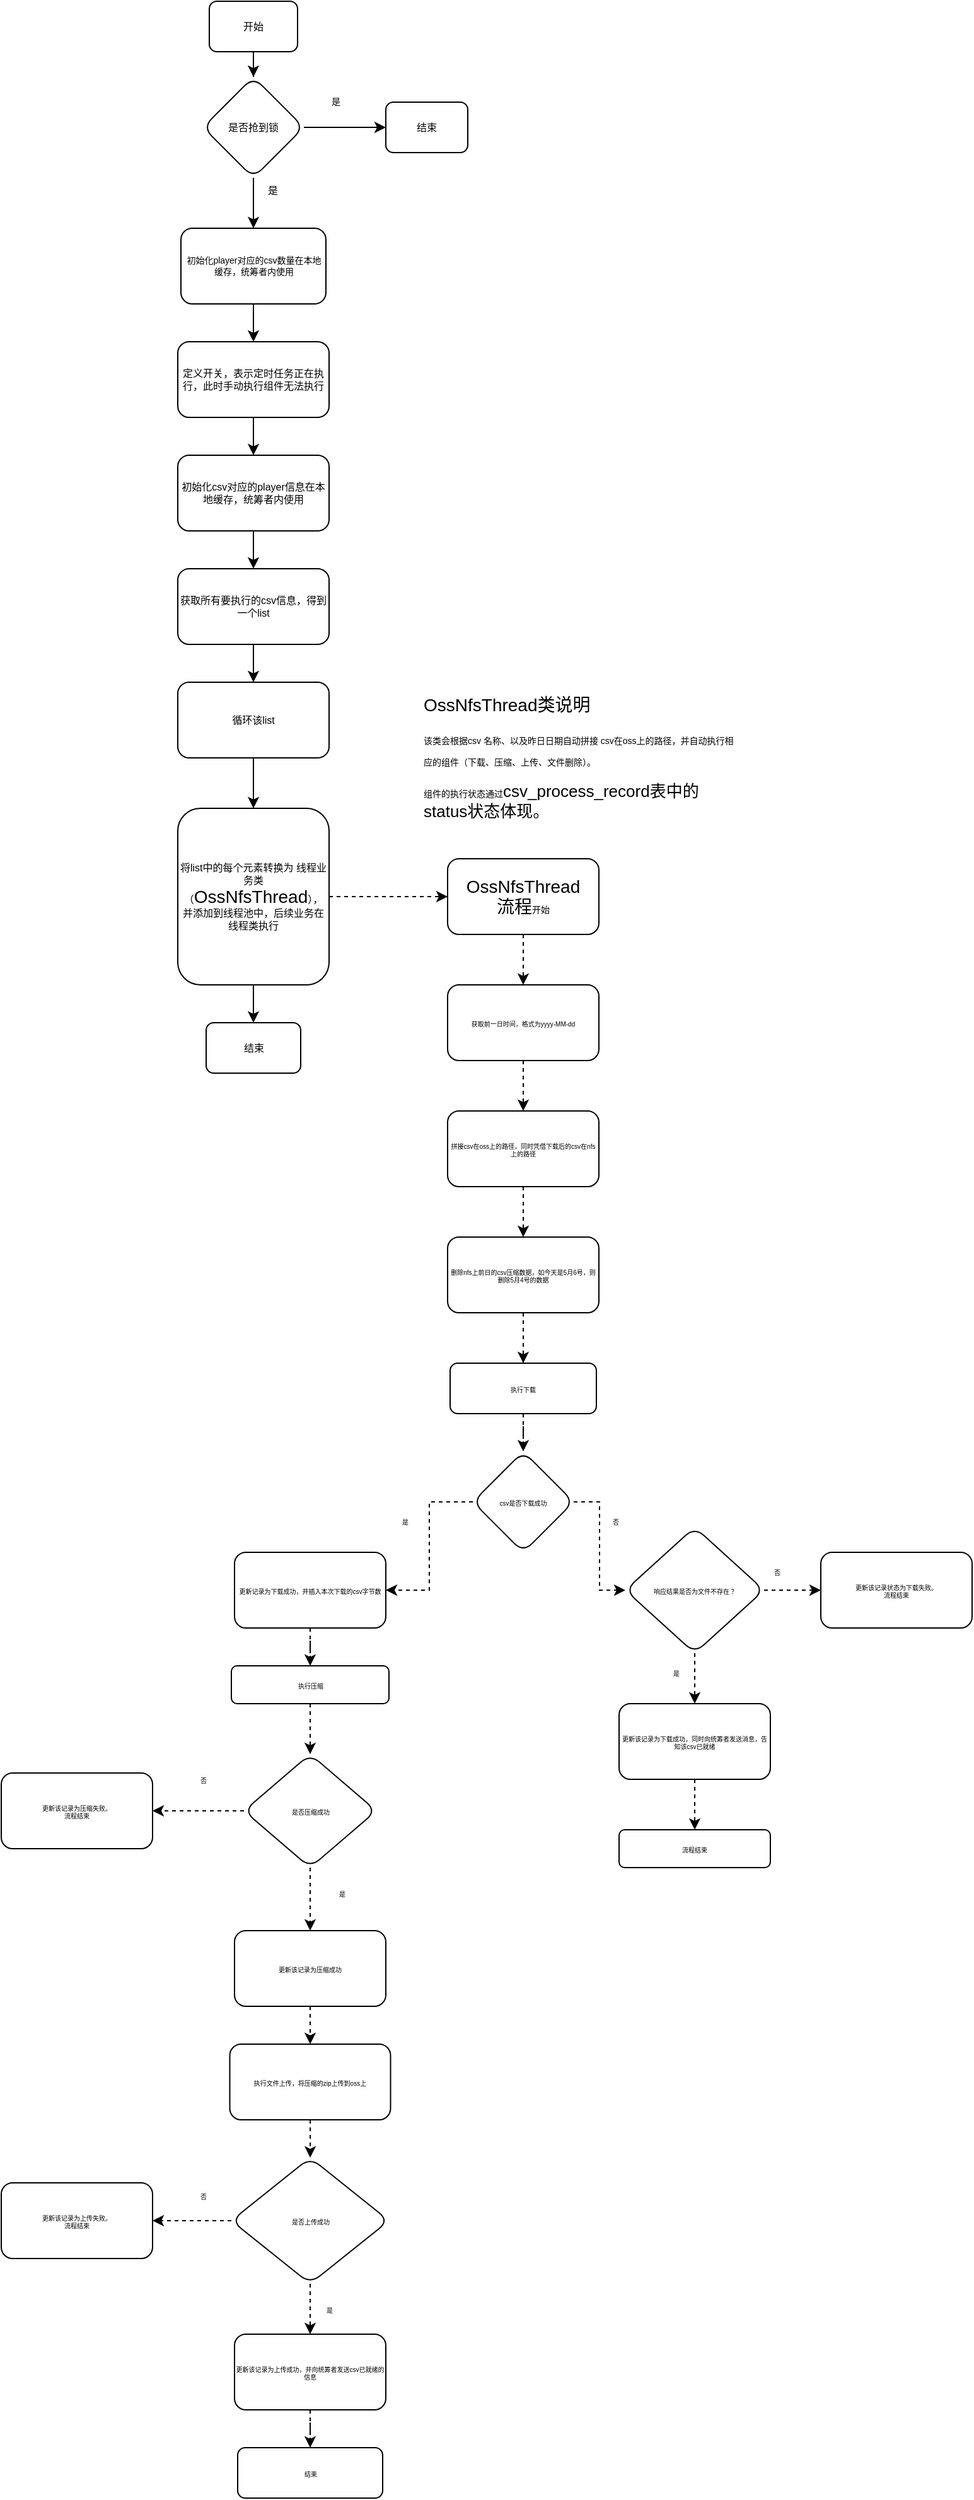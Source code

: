 <mxfile version="16.5.3" type="github">
  <diagram id="C5RBs43oDa-KdzZeNtuy" name="Page-1">
    <mxGraphModel dx="1847" dy="616" grid="1" gridSize="10" guides="1" tooltips="1" connect="1" arrows="1" fold="1" page="1" pageScale="1" pageWidth="827" pageHeight="1169" math="0" shadow="0">
      <root>
        <mxCell id="WIyWlLk6GJQsqaUBKTNV-0" />
        <mxCell id="WIyWlLk6GJQsqaUBKTNV-1" parent="WIyWlLk6GJQsqaUBKTNV-0" />
        <mxCell id="9ICDOCjzjDNLYAUlCZeT-4" value="" style="edgeStyle=orthogonalEdgeStyle;rounded=0;orthogonalLoop=1;jettySize=auto;html=1;fontSize=8;" edge="1" parent="WIyWlLk6GJQsqaUBKTNV-1" source="9ICDOCjzjDNLYAUlCZeT-0" target="9ICDOCjzjDNLYAUlCZeT-3">
          <mxGeometry relative="1" as="geometry" />
        </mxCell>
        <mxCell id="9ICDOCjzjDNLYAUlCZeT-0" value="开始" style="rounded=1;whiteSpace=wrap;html=1;fontSize=8;" vertex="1" parent="WIyWlLk6GJQsqaUBKTNV-1">
          <mxGeometry x="105" y="80" width="70" height="40" as="geometry" />
        </mxCell>
        <mxCell id="9ICDOCjzjDNLYAUlCZeT-9" value="" style="edgeStyle=orthogonalEdgeStyle;rounded=0;orthogonalLoop=1;jettySize=auto;html=1;fontSize=8;" edge="1" parent="WIyWlLk6GJQsqaUBKTNV-1" source="9ICDOCjzjDNLYAUlCZeT-3" target="9ICDOCjzjDNLYAUlCZeT-8">
          <mxGeometry relative="1" as="geometry" />
        </mxCell>
        <mxCell id="9ICDOCjzjDNLYAUlCZeT-17" value="" style="edgeStyle=orthogonalEdgeStyle;rounded=0;orthogonalLoop=1;jettySize=auto;html=1;fontSize=7;" edge="1" parent="WIyWlLk6GJQsqaUBKTNV-1" source="9ICDOCjzjDNLYAUlCZeT-3" target="9ICDOCjzjDNLYAUlCZeT-16">
          <mxGeometry relative="1" as="geometry" />
        </mxCell>
        <mxCell id="9ICDOCjzjDNLYAUlCZeT-3" value="是否抢到锁" style="rhombus;whiteSpace=wrap;html=1;rounded=1;fontSize=8;" vertex="1" parent="WIyWlLk6GJQsqaUBKTNV-1">
          <mxGeometry x="100" y="140" width="80" height="80" as="geometry" />
        </mxCell>
        <mxCell id="9ICDOCjzjDNLYAUlCZeT-12" value="" style="edgeStyle=orthogonalEdgeStyle;rounded=0;orthogonalLoop=1;jettySize=auto;html=1;fontSize=8;" edge="1" parent="WIyWlLk6GJQsqaUBKTNV-1" source="9ICDOCjzjDNLYAUlCZeT-8" target="9ICDOCjzjDNLYAUlCZeT-11">
          <mxGeometry relative="1" as="geometry" />
        </mxCell>
        <mxCell id="9ICDOCjzjDNLYAUlCZeT-8" value="初始化player对应的csv数量在本地缓存，统筹者内使用" style="whiteSpace=wrap;html=1;rounded=1;fontSize=7;" vertex="1" parent="WIyWlLk6GJQsqaUBKTNV-1">
          <mxGeometry x="82.5" y="260" width="115" height="60" as="geometry" />
        </mxCell>
        <mxCell id="9ICDOCjzjDNLYAUlCZeT-10" value="是" style="text;html=1;align=center;verticalAlign=middle;resizable=0;points=[];autosize=1;strokeColor=none;fillColor=none;fontSize=8;" vertex="1" parent="WIyWlLk6GJQsqaUBKTNV-1">
          <mxGeometry x="140" y="220" width="30" height="20" as="geometry" />
        </mxCell>
        <mxCell id="9ICDOCjzjDNLYAUlCZeT-14" value="" style="edgeStyle=orthogonalEdgeStyle;rounded=0;orthogonalLoop=1;jettySize=auto;html=1;fontSize=8;" edge="1" parent="WIyWlLk6GJQsqaUBKTNV-1" source="9ICDOCjzjDNLYAUlCZeT-11" target="9ICDOCjzjDNLYAUlCZeT-13">
          <mxGeometry relative="1" as="geometry" />
        </mxCell>
        <mxCell id="9ICDOCjzjDNLYAUlCZeT-11" value="定义开关，表示定时任务正在执行，此时手动执行组件无法执行" style="whiteSpace=wrap;html=1;rounded=1;fontSize=8;" vertex="1" parent="WIyWlLk6GJQsqaUBKTNV-1">
          <mxGeometry x="80" y="350" width="120" height="60" as="geometry" />
        </mxCell>
        <mxCell id="9ICDOCjzjDNLYAUlCZeT-20" value="" style="edgeStyle=orthogonalEdgeStyle;rounded=0;orthogonalLoop=1;jettySize=auto;html=1;fontSize=7;" edge="1" parent="WIyWlLk6GJQsqaUBKTNV-1" source="9ICDOCjzjDNLYAUlCZeT-13" target="9ICDOCjzjDNLYAUlCZeT-19">
          <mxGeometry relative="1" as="geometry" />
        </mxCell>
        <mxCell id="9ICDOCjzjDNLYAUlCZeT-13" value="&lt;span style=&quot;font-size: 8px;&quot;&gt;初始化csv对应的player信息在本地缓存，统筹者内使用&lt;/span&gt;" style="whiteSpace=wrap;html=1;rounded=1;fontSize=8;" vertex="1" parent="WIyWlLk6GJQsqaUBKTNV-1">
          <mxGeometry x="80" y="440" width="120" height="60" as="geometry" />
        </mxCell>
        <mxCell id="9ICDOCjzjDNLYAUlCZeT-16" value="结束" style="whiteSpace=wrap;html=1;fontSize=8;rounded=1;" vertex="1" parent="WIyWlLk6GJQsqaUBKTNV-1">
          <mxGeometry x="245" y="160" width="65" height="40" as="geometry" />
        </mxCell>
        <mxCell id="9ICDOCjzjDNLYAUlCZeT-18" value="是" style="text;html=1;align=center;verticalAlign=middle;resizable=0;points=[];autosize=1;strokeColor=none;fillColor=none;fontSize=7;" vertex="1" parent="WIyWlLk6GJQsqaUBKTNV-1">
          <mxGeometry x="190" y="155" width="30" height="10" as="geometry" />
        </mxCell>
        <mxCell id="9ICDOCjzjDNLYAUlCZeT-23" value="" style="edgeStyle=orthogonalEdgeStyle;rounded=0;orthogonalLoop=1;jettySize=auto;html=1;fontSize=7;" edge="1" parent="WIyWlLk6GJQsqaUBKTNV-1" source="9ICDOCjzjDNLYAUlCZeT-19" target="9ICDOCjzjDNLYAUlCZeT-22">
          <mxGeometry relative="1" as="geometry" />
        </mxCell>
        <mxCell id="9ICDOCjzjDNLYAUlCZeT-19" value="获取所有要执行的csv信息，得到一个list" style="whiteSpace=wrap;html=1;fontSize=8;rounded=1;" vertex="1" parent="WIyWlLk6GJQsqaUBKTNV-1">
          <mxGeometry x="80" y="530" width="120" height="60" as="geometry" />
        </mxCell>
        <mxCell id="9ICDOCjzjDNLYAUlCZeT-29" value="" style="edgeStyle=orthogonalEdgeStyle;rounded=0;orthogonalLoop=1;jettySize=auto;html=1;fontSize=7;" edge="1" parent="WIyWlLk6GJQsqaUBKTNV-1" source="9ICDOCjzjDNLYAUlCZeT-22" target="9ICDOCjzjDNLYAUlCZeT-28">
          <mxGeometry relative="1" as="geometry" />
        </mxCell>
        <mxCell id="9ICDOCjzjDNLYAUlCZeT-22" value="循环该list" style="whiteSpace=wrap;html=1;fontSize=8;rounded=1;" vertex="1" parent="WIyWlLk6GJQsqaUBKTNV-1">
          <mxGeometry x="80" y="620" width="120" height="60" as="geometry" />
        </mxCell>
        <mxCell id="9ICDOCjzjDNLYAUlCZeT-31" value="" style="edgeStyle=orthogonalEdgeStyle;rounded=0;orthogonalLoop=1;jettySize=auto;html=1;fontSize=7;" edge="1" parent="WIyWlLk6GJQsqaUBKTNV-1" source="9ICDOCjzjDNLYAUlCZeT-28" target="9ICDOCjzjDNLYAUlCZeT-30">
          <mxGeometry relative="1" as="geometry" />
        </mxCell>
        <mxCell id="9ICDOCjzjDNLYAUlCZeT-35" style="edgeStyle=orthogonalEdgeStyle;rounded=0;orthogonalLoop=1;jettySize=auto;html=1;exitX=1;exitY=0.5;exitDx=0;exitDy=0;entryX=0;entryY=0.5;entryDx=0;entryDy=0;fontSize=7;dashed=1;" edge="1" parent="WIyWlLk6GJQsqaUBKTNV-1" source="9ICDOCjzjDNLYAUlCZeT-28" target="9ICDOCjzjDNLYAUlCZeT-34">
          <mxGeometry relative="1" as="geometry" />
        </mxCell>
        <mxCell id="9ICDOCjzjDNLYAUlCZeT-28" value="将list中的每个元素转换为 线程业务类（&lt;span style=&quot;background-color: rgb(255 , 255 , 255) ; font-size: 10.5pt&quot;&gt;OssNfsThread&lt;/span&gt;&lt;span&gt;），并添加到线程池中，后续业务在线程类执行&lt;/span&gt;" style="whiteSpace=wrap;html=1;fontSize=8;rounded=1;" vertex="1" parent="WIyWlLk6GJQsqaUBKTNV-1">
          <mxGeometry x="80" y="720" width="120" height="140" as="geometry" />
        </mxCell>
        <mxCell id="9ICDOCjzjDNLYAUlCZeT-30" value="结束" style="whiteSpace=wrap;html=1;fontSize=8;rounded=1;" vertex="1" parent="WIyWlLk6GJQsqaUBKTNV-1">
          <mxGeometry x="102.5" y="890" width="75" height="40" as="geometry" />
        </mxCell>
        <mxCell id="9ICDOCjzjDNLYAUlCZeT-39" value="" style="edgeStyle=orthogonalEdgeStyle;rounded=0;orthogonalLoop=1;jettySize=auto;html=1;dashed=1;fontSize=13;fontColor=#000000;" edge="1" parent="WIyWlLk6GJQsqaUBKTNV-1" source="9ICDOCjzjDNLYAUlCZeT-34" target="9ICDOCjzjDNLYAUlCZeT-38">
          <mxGeometry relative="1" as="geometry" />
        </mxCell>
        <mxCell id="9ICDOCjzjDNLYAUlCZeT-34" value="&lt;span style=&quot;background-color: rgb(255 , 255 , 255) ; font-size: 10.5pt&quot;&gt;OssNfsThread&lt;br&gt;&lt;/span&gt;&lt;font face=&quot;宋体&quot;&gt;&lt;span style=&quot;font-size: 14px ; background-color: rgb(255 , 255 , 255)&quot;&gt;流程&lt;/span&gt;&lt;/font&gt;开始" style="rounded=1;whiteSpace=wrap;html=1;fontSize=7;" vertex="1" parent="WIyWlLk6GJQsqaUBKTNV-1">
          <mxGeometry x="294" y="760" width="120" height="60" as="geometry" />
        </mxCell>
        <mxCell id="9ICDOCjzjDNLYAUlCZeT-37" value="&lt;span style=&quot;font-size: 14px ; text-align: center ; background-color: rgb(255 , 255 , 255)&quot;&gt;OssNfsThread类说明&lt;/span&gt;&lt;h1&gt;&lt;span style=&quot;font-size: 7px ; font-weight: 400&quot;&gt;该类会根据csv 名称、以及昨日日期自动拼接 csv在oss上的路径，并自动执行相应的组件（下载、压缩、上传、文件删除）。&lt;/span&gt;&lt;/h1&gt;&lt;div&gt;组件的执行状态通过&lt;span style=&quot;background-color: rgb(255 , 255 , 255)&quot;&gt;&lt;font style=&quot;font-size: 13px&quot;&gt;csv_process_record表中的status状态体现。&lt;/font&gt;&lt;/span&gt;&lt;/div&gt;" style="text;html=1;strokeColor=none;fillColor=none;spacing=5;spacingTop=-20;whiteSpace=wrap;overflow=hidden;rounded=0;fontSize=7;" vertex="1" parent="WIyWlLk6GJQsqaUBKTNV-1">
          <mxGeometry x="270" y="640" width="260" height="170" as="geometry" />
        </mxCell>
        <mxCell id="9ICDOCjzjDNLYAUlCZeT-41" value="" style="edgeStyle=orthogonalEdgeStyle;rounded=0;orthogonalLoop=1;jettySize=auto;html=1;dashed=1;fontSize=5;fontColor=#000000;" edge="1" parent="WIyWlLk6GJQsqaUBKTNV-1" source="9ICDOCjzjDNLYAUlCZeT-38" target="9ICDOCjzjDNLYAUlCZeT-40">
          <mxGeometry relative="1" as="geometry" />
        </mxCell>
        <mxCell id="9ICDOCjzjDNLYAUlCZeT-38" value="&lt;span style=&quot;font-size: 5px; background-color: rgb(255, 255, 255);&quot;&gt;获取前一日时间，格式为yyyy-MM-dd&lt;/span&gt;" style="rounded=1;whiteSpace=wrap;html=1;fontSize=5;" vertex="1" parent="WIyWlLk6GJQsqaUBKTNV-1">
          <mxGeometry x="294" y="860" width="120" height="60" as="geometry" />
        </mxCell>
        <mxCell id="9ICDOCjzjDNLYAUlCZeT-43" value="" style="edgeStyle=orthogonalEdgeStyle;rounded=0;orthogonalLoop=1;jettySize=auto;html=1;dashed=1;fontSize=5;fontColor=#000000;" edge="1" parent="WIyWlLk6GJQsqaUBKTNV-1" source="9ICDOCjzjDNLYAUlCZeT-40" target="9ICDOCjzjDNLYAUlCZeT-42">
          <mxGeometry relative="1" as="geometry" />
        </mxCell>
        <mxCell id="9ICDOCjzjDNLYAUlCZeT-40" value="&lt;span style=&quot;background-color: rgb(255 , 255 , 255)&quot;&gt;拼接csv在oss上的路径，同时凭借下载后的csv在nfs上的路径&lt;/span&gt;" style="rounded=1;whiteSpace=wrap;html=1;fontSize=5;" vertex="1" parent="WIyWlLk6GJQsqaUBKTNV-1">
          <mxGeometry x="294" y="960" width="120" height="60" as="geometry" />
        </mxCell>
        <mxCell id="9ICDOCjzjDNLYAUlCZeT-45" value="" style="edgeStyle=orthogonalEdgeStyle;rounded=0;orthogonalLoop=1;jettySize=auto;html=1;dashed=1;fontSize=5;fontColor=#000000;" edge="1" parent="WIyWlLk6GJQsqaUBKTNV-1" source="9ICDOCjzjDNLYAUlCZeT-42" target="9ICDOCjzjDNLYAUlCZeT-44">
          <mxGeometry relative="1" as="geometry" />
        </mxCell>
        <mxCell id="9ICDOCjzjDNLYAUlCZeT-42" value="&lt;span style=&quot;background-color: rgb(255 , 255 , 255)&quot;&gt;删除nfs上前日的csv压缩数据，如今天是5月6号，则删除5月4号的数据&lt;/span&gt;" style="rounded=1;whiteSpace=wrap;html=1;fontSize=5;" vertex="1" parent="WIyWlLk6GJQsqaUBKTNV-1">
          <mxGeometry x="294" y="1060" width="120" height="60" as="geometry" />
        </mxCell>
        <mxCell id="9ICDOCjzjDNLYAUlCZeT-47" value="" style="edgeStyle=orthogonalEdgeStyle;rounded=0;orthogonalLoop=1;jettySize=auto;html=1;dashed=1;fontSize=5;fontColor=#000000;" edge="1" parent="WIyWlLk6GJQsqaUBKTNV-1" source="9ICDOCjzjDNLYAUlCZeT-44" target="9ICDOCjzjDNLYAUlCZeT-46">
          <mxGeometry relative="1" as="geometry" />
        </mxCell>
        <mxCell id="9ICDOCjzjDNLYAUlCZeT-44" value="&lt;span style=&quot;background-color: rgb(255 , 255 , 255)&quot;&gt;执行下载&lt;/span&gt;" style="rounded=1;whiteSpace=wrap;html=1;fontSize=5;" vertex="1" parent="WIyWlLk6GJQsqaUBKTNV-1">
          <mxGeometry x="296" y="1160" width="116" height="40" as="geometry" />
        </mxCell>
        <mxCell id="9ICDOCjzjDNLYAUlCZeT-55" value="" style="edgeStyle=orthogonalEdgeStyle;rounded=0;orthogonalLoop=1;jettySize=auto;html=1;dashed=1;fontSize=5;fontColor=#000000;" edge="1" parent="WIyWlLk6GJQsqaUBKTNV-1" source="9ICDOCjzjDNLYAUlCZeT-46" target="9ICDOCjzjDNLYAUlCZeT-54">
          <mxGeometry relative="1" as="geometry" />
        </mxCell>
        <mxCell id="9ICDOCjzjDNLYAUlCZeT-69" value="" style="edgeStyle=orthogonalEdgeStyle;rounded=0;orthogonalLoop=1;jettySize=auto;html=1;dashed=1;fontSize=5;fontColor=#000000;" edge="1" parent="WIyWlLk6GJQsqaUBKTNV-1" source="9ICDOCjzjDNLYAUlCZeT-46" target="9ICDOCjzjDNLYAUlCZeT-68">
          <mxGeometry relative="1" as="geometry" />
        </mxCell>
        <mxCell id="9ICDOCjzjDNLYAUlCZeT-46" value="csv是否下载成功" style="rhombus;whiteSpace=wrap;html=1;fontSize=5;rounded=1;" vertex="1" parent="WIyWlLk6GJQsqaUBKTNV-1">
          <mxGeometry x="314" y="1230" width="80" height="80" as="geometry" />
        </mxCell>
        <mxCell id="9ICDOCjzjDNLYAUlCZeT-61" value="" style="edgeStyle=orthogonalEdgeStyle;rounded=0;orthogonalLoop=1;jettySize=auto;html=1;dashed=1;fontSize=5;fontColor=#000000;" edge="1" parent="WIyWlLk6GJQsqaUBKTNV-1" source="9ICDOCjzjDNLYAUlCZeT-54" target="9ICDOCjzjDNLYAUlCZeT-60">
          <mxGeometry relative="1" as="geometry" />
        </mxCell>
        <mxCell id="9ICDOCjzjDNLYAUlCZeT-64" value="" style="edgeStyle=orthogonalEdgeStyle;rounded=0;orthogonalLoop=1;jettySize=auto;html=1;dashed=1;fontSize=5;fontColor=#000000;" edge="1" parent="WIyWlLk6GJQsqaUBKTNV-1" source="9ICDOCjzjDNLYAUlCZeT-54" target="9ICDOCjzjDNLYAUlCZeT-63">
          <mxGeometry relative="1" as="geometry" />
        </mxCell>
        <mxCell id="9ICDOCjzjDNLYAUlCZeT-54" value="响应结果是否为文件不存在？" style="rhombus;whiteSpace=wrap;html=1;fontSize=5;rounded=1;" vertex="1" parent="WIyWlLk6GJQsqaUBKTNV-1">
          <mxGeometry x="435" y="1290" width="110" height="100" as="geometry" />
        </mxCell>
        <mxCell id="9ICDOCjzjDNLYAUlCZeT-56" value="否" style="text;html=1;align=center;verticalAlign=middle;resizable=0;points=[];autosize=1;strokeColor=none;fillColor=none;fontSize=5;fontColor=#000000;" vertex="1" parent="WIyWlLk6GJQsqaUBKTNV-1">
          <mxGeometry x="412" y="1280" width="30" height="10" as="geometry" />
        </mxCell>
        <mxCell id="9ICDOCjzjDNLYAUlCZeT-59" value="否" style="text;html=1;align=center;verticalAlign=middle;resizable=0;points=[];autosize=1;strokeColor=none;fillColor=none;fontSize=5;fontColor=#000000;" vertex="1" parent="WIyWlLk6GJQsqaUBKTNV-1">
          <mxGeometry x="540" y="1320" width="30" height="10" as="geometry" />
        </mxCell>
        <mxCell id="9ICDOCjzjDNLYAUlCZeT-60" value="更新该记录状态为下载失败。&lt;br&gt;流程结束" style="whiteSpace=wrap;html=1;fontSize=5;rounded=1;" vertex="1" parent="WIyWlLk6GJQsqaUBKTNV-1">
          <mxGeometry x="590" y="1310" width="120" height="60" as="geometry" />
        </mxCell>
        <mxCell id="9ICDOCjzjDNLYAUlCZeT-67" value="" style="edgeStyle=orthogonalEdgeStyle;rounded=0;orthogonalLoop=1;jettySize=auto;html=1;dashed=1;fontSize=5;fontColor=#000000;" edge="1" parent="WIyWlLk6GJQsqaUBKTNV-1" source="9ICDOCjzjDNLYAUlCZeT-63" target="9ICDOCjzjDNLYAUlCZeT-66">
          <mxGeometry relative="1" as="geometry" />
        </mxCell>
        <mxCell id="9ICDOCjzjDNLYAUlCZeT-63" value="更新该记录为下载成功，同时向统筹者发送消息，告知该csv已就绪" style="whiteSpace=wrap;html=1;fontSize=5;rounded=1;" vertex="1" parent="WIyWlLk6GJQsqaUBKTNV-1">
          <mxGeometry x="430" y="1430" width="120" height="60" as="geometry" />
        </mxCell>
        <mxCell id="9ICDOCjzjDNLYAUlCZeT-65" value="是" style="text;html=1;align=center;verticalAlign=middle;resizable=0;points=[];autosize=1;strokeColor=none;fillColor=none;fontSize=5;fontColor=#000000;" vertex="1" parent="WIyWlLk6GJQsqaUBKTNV-1">
          <mxGeometry x="460" y="1400" width="30" height="10" as="geometry" />
        </mxCell>
        <mxCell id="9ICDOCjzjDNLYAUlCZeT-66" value="流程结束" style="whiteSpace=wrap;html=1;fontSize=5;rounded=1;" vertex="1" parent="WIyWlLk6GJQsqaUBKTNV-1">
          <mxGeometry x="430" y="1530" width="120" height="30" as="geometry" />
        </mxCell>
        <mxCell id="9ICDOCjzjDNLYAUlCZeT-72" value="" style="edgeStyle=orthogonalEdgeStyle;rounded=0;orthogonalLoop=1;jettySize=auto;html=1;dashed=1;fontSize=5;fontColor=#000000;" edge="1" parent="WIyWlLk6GJQsqaUBKTNV-1" source="9ICDOCjzjDNLYAUlCZeT-68" target="9ICDOCjzjDNLYAUlCZeT-71">
          <mxGeometry relative="1" as="geometry" />
        </mxCell>
        <mxCell id="9ICDOCjzjDNLYAUlCZeT-68" value="更新记录为下载成功，并插入本次下载的csv字节数" style="whiteSpace=wrap;html=1;fontSize=5;rounded=1;" vertex="1" parent="WIyWlLk6GJQsqaUBKTNV-1">
          <mxGeometry x="125" y="1310" width="120" height="60" as="geometry" />
        </mxCell>
        <mxCell id="9ICDOCjzjDNLYAUlCZeT-70" value="是" style="text;html=1;align=center;verticalAlign=middle;resizable=0;points=[];autosize=1;strokeColor=none;fillColor=none;fontSize=5;fontColor=#000000;" vertex="1" parent="WIyWlLk6GJQsqaUBKTNV-1">
          <mxGeometry x="245" y="1280" width="30" height="10" as="geometry" />
        </mxCell>
        <mxCell id="9ICDOCjzjDNLYAUlCZeT-74" value="" style="edgeStyle=orthogonalEdgeStyle;rounded=0;orthogonalLoop=1;jettySize=auto;html=1;dashed=1;fontSize=5;fontColor=#000000;" edge="1" parent="WIyWlLk6GJQsqaUBKTNV-1" source="9ICDOCjzjDNLYAUlCZeT-71" target="9ICDOCjzjDNLYAUlCZeT-73">
          <mxGeometry relative="1" as="geometry" />
        </mxCell>
        <mxCell id="9ICDOCjzjDNLYAUlCZeT-71" value="执行压缩" style="whiteSpace=wrap;html=1;fontSize=5;rounded=1;" vertex="1" parent="WIyWlLk6GJQsqaUBKTNV-1">
          <mxGeometry x="122.5" y="1400" width="125" height="30" as="geometry" />
        </mxCell>
        <mxCell id="9ICDOCjzjDNLYAUlCZeT-76" value="" style="edgeStyle=orthogonalEdgeStyle;rounded=0;orthogonalLoop=1;jettySize=auto;html=1;dashed=1;fontSize=5;fontColor=#000000;" edge="1" parent="WIyWlLk6GJQsqaUBKTNV-1" source="9ICDOCjzjDNLYAUlCZeT-73" target="9ICDOCjzjDNLYAUlCZeT-75">
          <mxGeometry relative="1" as="geometry" />
        </mxCell>
        <mxCell id="9ICDOCjzjDNLYAUlCZeT-79" value="" style="edgeStyle=orthogonalEdgeStyle;rounded=0;orthogonalLoop=1;jettySize=auto;html=1;dashed=1;fontSize=5;fontColor=#000000;" edge="1" parent="WIyWlLk6GJQsqaUBKTNV-1" source="9ICDOCjzjDNLYAUlCZeT-73" target="9ICDOCjzjDNLYAUlCZeT-78">
          <mxGeometry relative="1" as="geometry" />
        </mxCell>
        <mxCell id="9ICDOCjzjDNLYAUlCZeT-73" value="是否压缩成功" style="rhombus;whiteSpace=wrap;html=1;fontSize=5;rounded=1;" vertex="1" parent="WIyWlLk6GJQsqaUBKTNV-1">
          <mxGeometry x="132.5" y="1470" width="105" height="90" as="geometry" />
        </mxCell>
        <mxCell id="9ICDOCjzjDNLYAUlCZeT-75" value="更新该记录为压缩失败。&lt;br&gt;流程结束" style="whiteSpace=wrap;html=1;fontSize=5;rounded=1;" vertex="1" parent="WIyWlLk6GJQsqaUBKTNV-1">
          <mxGeometry x="-60" y="1485" width="120" height="60" as="geometry" />
        </mxCell>
        <mxCell id="9ICDOCjzjDNLYAUlCZeT-77" value="否" style="text;html=1;align=center;verticalAlign=middle;resizable=0;points=[];autosize=1;strokeColor=none;fillColor=none;fontSize=5;fontColor=#000000;" vertex="1" parent="WIyWlLk6GJQsqaUBKTNV-1">
          <mxGeometry x="85" y="1485" width="30" height="10" as="geometry" />
        </mxCell>
        <mxCell id="9ICDOCjzjDNLYAUlCZeT-82" value="" style="edgeStyle=orthogonalEdgeStyle;rounded=0;orthogonalLoop=1;jettySize=auto;html=1;dashed=1;fontSize=5;fontColor=#000000;" edge="1" parent="WIyWlLk6GJQsqaUBKTNV-1" source="9ICDOCjzjDNLYAUlCZeT-78" target="9ICDOCjzjDNLYAUlCZeT-81">
          <mxGeometry relative="1" as="geometry" />
        </mxCell>
        <mxCell id="9ICDOCjzjDNLYAUlCZeT-78" value="更新该记录为压缩成功" style="whiteSpace=wrap;html=1;fontSize=5;rounded=1;" vertex="1" parent="WIyWlLk6GJQsqaUBKTNV-1">
          <mxGeometry x="125" y="1610" width="120" height="60" as="geometry" />
        </mxCell>
        <mxCell id="9ICDOCjzjDNLYAUlCZeT-80" value="是" style="text;html=1;align=center;verticalAlign=middle;resizable=0;points=[];autosize=1;strokeColor=none;fillColor=none;fontSize=5;fontColor=#000000;" vertex="1" parent="WIyWlLk6GJQsqaUBKTNV-1">
          <mxGeometry x="195" y="1575" width="30" height="10" as="geometry" />
        </mxCell>
        <mxCell id="9ICDOCjzjDNLYAUlCZeT-84" value="" style="edgeStyle=orthogonalEdgeStyle;rounded=0;orthogonalLoop=1;jettySize=auto;html=1;dashed=1;fontSize=5;fontColor=#000000;" edge="1" parent="WIyWlLk6GJQsqaUBKTNV-1" source="9ICDOCjzjDNLYAUlCZeT-81" target="9ICDOCjzjDNLYAUlCZeT-83">
          <mxGeometry relative="1" as="geometry" />
        </mxCell>
        <mxCell id="9ICDOCjzjDNLYAUlCZeT-81" value="执行文件上传，将压缩的zip上传到oss上" style="whiteSpace=wrap;html=1;fontSize=5;rounded=1;" vertex="1" parent="WIyWlLk6GJQsqaUBKTNV-1">
          <mxGeometry x="121.25" y="1700" width="127.5" height="60" as="geometry" />
        </mxCell>
        <mxCell id="9ICDOCjzjDNLYAUlCZeT-86" value="" style="edgeStyle=orthogonalEdgeStyle;rounded=0;orthogonalLoop=1;jettySize=auto;html=1;dashed=1;fontSize=5;fontColor=#000000;" edge="1" parent="WIyWlLk6GJQsqaUBKTNV-1" source="9ICDOCjzjDNLYAUlCZeT-83" target="9ICDOCjzjDNLYAUlCZeT-85">
          <mxGeometry relative="1" as="geometry" />
        </mxCell>
        <mxCell id="9ICDOCjzjDNLYAUlCZeT-89" value="" style="edgeStyle=orthogonalEdgeStyle;rounded=0;orthogonalLoop=1;jettySize=auto;html=1;dashed=1;fontSize=5;fontColor=#000000;" edge="1" parent="WIyWlLk6GJQsqaUBKTNV-1" source="9ICDOCjzjDNLYAUlCZeT-83" target="9ICDOCjzjDNLYAUlCZeT-88">
          <mxGeometry relative="1" as="geometry" />
        </mxCell>
        <mxCell id="9ICDOCjzjDNLYAUlCZeT-83" value="是否上传成功" style="rhombus;whiteSpace=wrap;html=1;fontSize=5;rounded=1;" vertex="1" parent="WIyWlLk6GJQsqaUBKTNV-1">
          <mxGeometry x="122.5" y="1790" width="125" height="100" as="geometry" />
        </mxCell>
        <mxCell id="9ICDOCjzjDNLYAUlCZeT-85" value="更新该记录为上传失败。&lt;br&gt;流程结束" style="whiteSpace=wrap;html=1;fontSize=5;rounded=1;" vertex="1" parent="WIyWlLk6GJQsqaUBKTNV-1">
          <mxGeometry x="-60" y="1810" width="120" height="60" as="geometry" />
        </mxCell>
        <mxCell id="9ICDOCjzjDNLYAUlCZeT-87" value="否&lt;br&gt;" style="text;html=1;align=center;verticalAlign=middle;resizable=0;points=[];autosize=1;strokeColor=none;fillColor=none;fontSize=5;fontColor=#000000;" vertex="1" parent="WIyWlLk6GJQsqaUBKTNV-1">
          <mxGeometry x="85" y="1815" width="30" height="10" as="geometry" />
        </mxCell>
        <mxCell id="9ICDOCjzjDNLYAUlCZeT-92" value="" style="edgeStyle=orthogonalEdgeStyle;rounded=0;orthogonalLoop=1;jettySize=auto;html=1;dashed=1;fontSize=5;fontColor=#000000;" edge="1" parent="WIyWlLk6GJQsqaUBKTNV-1" source="9ICDOCjzjDNLYAUlCZeT-88" target="9ICDOCjzjDNLYAUlCZeT-91">
          <mxGeometry relative="1" as="geometry" />
        </mxCell>
        <mxCell id="9ICDOCjzjDNLYAUlCZeT-88" value="更新该记录为上传成功，并向统筹者发送csv已就绪的信息" style="whiteSpace=wrap;html=1;fontSize=5;rounded=1;" vertex="1" parent="WIyWlLk6GJQsqaUBKTNV-1">
          <mxGeometry x="125" y="1930" width="120" height="60" as="geometry" />
        </mxCell>
        <mxCell id="9ICDOCjzjDNLYAUlCZeT-90" value="是" style="text;html=1;align=center;verticalAlign=middle;resizable=0;points=[];autosize=1;strokeColor=none;fillColor=none;fontSize=5;fontColor=#000000;" vertex="1" parent="WIyWlLk6GJQsqaUBKTNV-1">
          <mxGeometry x="185" y="1905" width="30" height="10" as="geometry" />
        </mxCell>
        <mxCell id="9ICDOCjzjDNLYAUlCZeT-91" value="结束" style="whiteSpace=wrap;html=1;fontSize=5;rounded=1;" vertex="1" parent="WIyWlLk6GJQsqaUBKTNV-1">
          <mxGeometry x="127.5" y="2020" width="115" height="40" as="geometry" />
        </mxCell>
      </root>
    </mxGraphModel>
  </diagram>
</mxfile>
